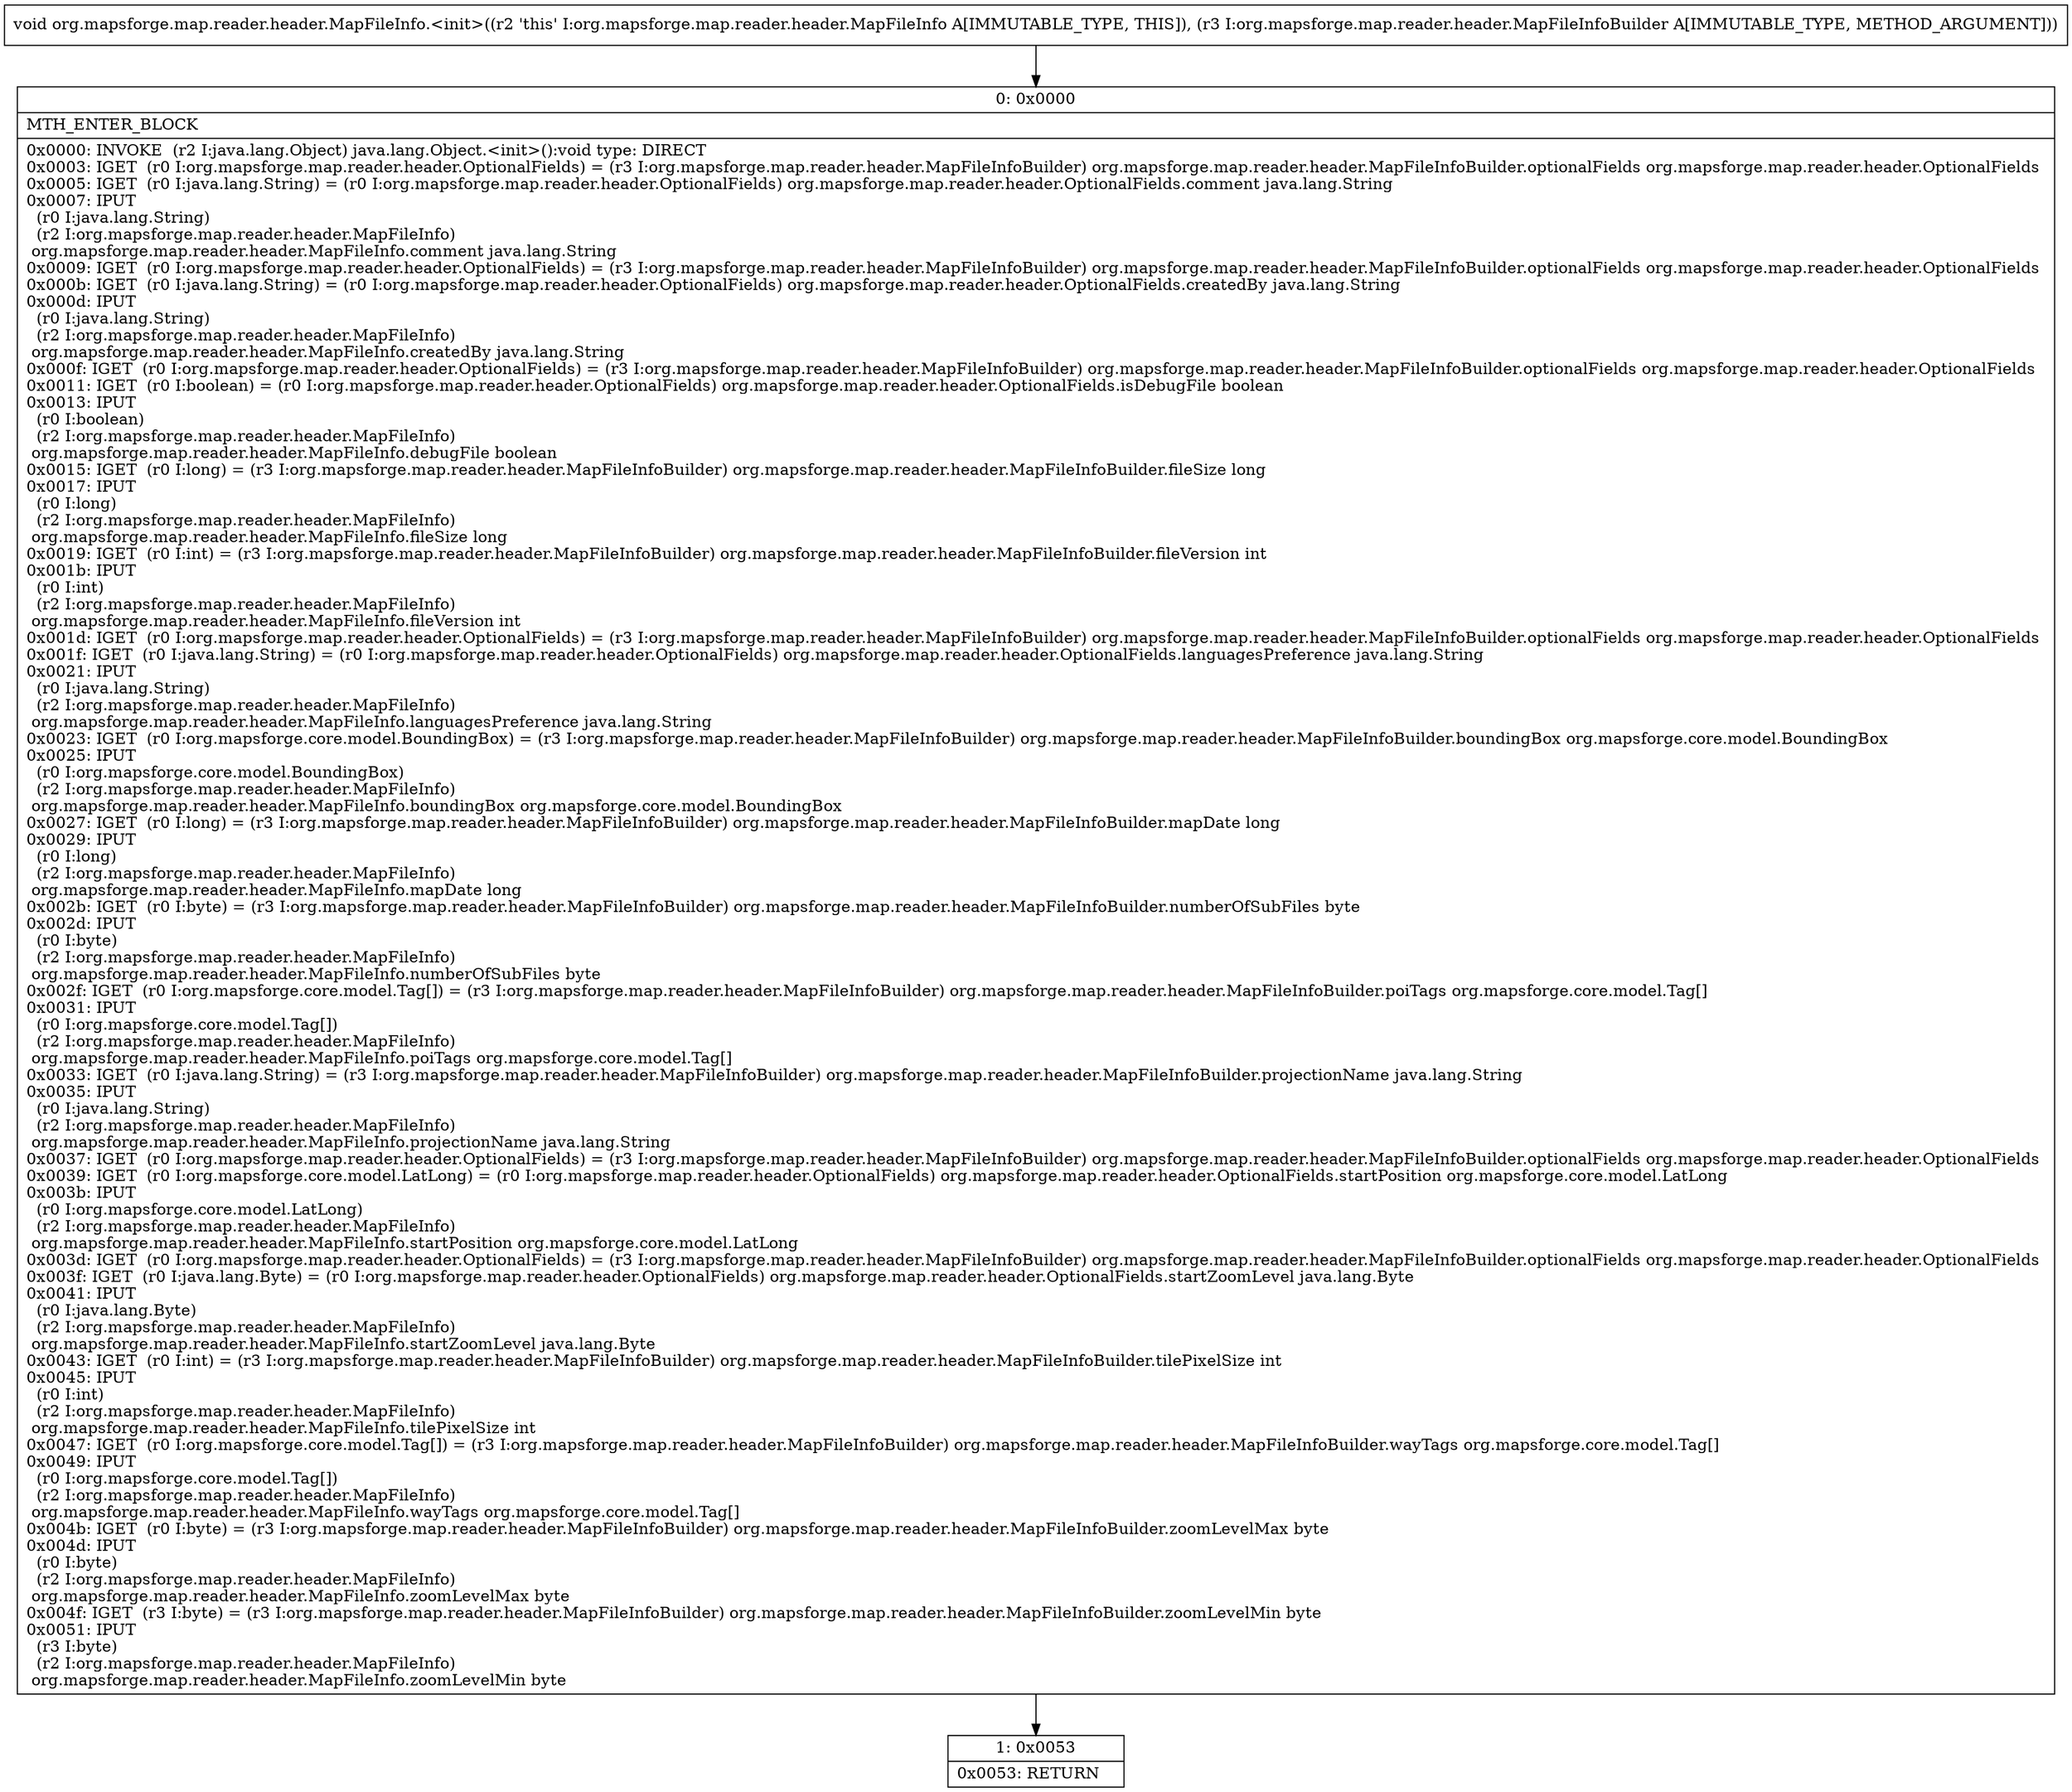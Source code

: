 digraph "CFG fororg.mapsforge.map.reader.header.MapFileInfo.\<init\>(Lorg\/mapsforge\/map\/reader\/header\/MapFileInfoBuilder;)V" {
Node_0 [shape=record,label="{0\:\ 0x0000|MTH_ENTER_BLOCK\l|0x0000: INVOKE  (r2 I:java.lang.Object) java.lang.Object.\<init\>():void type: DIRECT \l0x0003: IGET  (r0 I:org.mapsforge.map.reader.header.OptionalFields) = (r3 I:org.mapsforge.map.reader.header.MapFileInfoBuilder) org.mapsforge.map.reader.header.MapFileInfoBuilder.optionalFields org.mapsforge.map.reader.header.OptionalFields \l0x0005: IGET  (r0 I:java.lang.String) = (r0 I:org.mapsforge.map.reader.header.OptionalFields) org.mapsforge.map.reader.header.OptionalFields.comment java.lang.String \l0x0007: IPUT  \l  (r0 I:java.lang.String)\l  (r2 I:org.mapsforge.map.reader.header.MapFileInfo)\l org.mapsforge.map.reader.header.MapFileInfo.comment java.lang.String \l0x0009: IGET  (r0 I:org.mapsforge.map.reader.header.OptionalFields) = (r3 I:org.mapsforge.map.reader.header.MapFileInfoBuilder) org.mapsforge.map.reader.header.MapFileInfoBuilder.optionalFields org.mapsforge.map.reader.header.OptionalFields \l0x000b: IGET  (r0 I:java.lang.String) = (r0 I:org.mapsforge.map.reader.header.OptionalFields) org.mapsforge.map.reader.header.OptionalFields.createdBy java.lang.String \l0x000d: IPUT  \l  (r0 I:java.lang.String)\l  (r2 I:org.mapsforge.map.reader.header.MapFileInfo)\l org.mapsforge.map.reader.header.MapFileInfo.createdBy java.lang.String \l0x000f: IGET  (r0 I:org.mapsforge.map.reader.header.OptionalFields) = (r3 I:org.mapsforge.map.reader.header.MapFileInfoBuilder) org.mapsforge.map.reader.header.MapFileInfoBuilder.optionalFields org.mapsforge.map.reader.header.OptionalFields \l0x0011: IGET  (r0 I:boolean) = (r0 I:org.mapsforge.map.reader.header.OptionalFields) org.mapsforge.map.reader.header.OptionalFields.isDebugFile boolean \l0x0013: IPUT  \l  (r0 I:boolean)\l  (r2 I:org.mapsforge.map.reader.header.MapFileInfo)\l org.mapsforge.map.reader.header.MapFileInfo.debugFile boolean \l0x0015: IGET  (r0 I:long) = (r3 I:org.mapsforge.map.reader.header.MapFileInfoBuilder) org.mapsforge.map.reader.header.MapFileInfoBuilder.fileSize long \l0x0017: IPUT  \l  (r0 I:long)\l  (r2 I:org.mapsforge.map.reader.header.MapFileInfo)\l org.mapsforge.map.reader.header.MapFileInfo.fileSize long \l0x0019: IGET  (r0 I:int) = (r3 I:org.mapsforge.map.reader.header.MapFileInfoBuilder) org.mapsforge.map.reader.header.MapFileInfoBuilder.fileVersion int \l0x001b: IPUT  \l  (r0 I:int)\l  (r2 I:org.mapsforge.map.reader.header.MapFileInfo)\l org.mapsforge.map.reader.header.MapFileInfo.fileVersion int \l0x001d: IGET  (r0 I:org.mapsforge.map.reader.header.OptionalFields) = (r3 I:org.mapsforge.map.reader.header.MapFileInfoBuilder) org.mapsforge.map.reader.header.MapFileInfoBuilder.optionalFields org.mapsforge.map.reader.header.OptionalFields \l0x001f: IGET  (r0 I:java.lang.String) = (r0 I:org.mapsforge.map.reader.header.OptionalFields) org.mapsforge.map.reader.header.OptionalFields.languagesPreference java.lang.String \l0x0021: IPUT  \l  (r0 I:java.lang.String)\l  (r2 I:org.mapsforge.map.reader.header.MapFileInfo)\l org.mapsforge.map.reader.header.MapFileInfo.languagesPreference java.lang.String \l0x0023: IGET  (r0 I:org.mapsforge.core.model.BoundingBox) = (r3 I:org.mapsforge.map.reader.header.MapFileInfoBuilder) org.mapsforge.map.reader.header.MapFileInfoBuilder.boundingBox org.mapsforge.core.model.BoundingBox \l0x0025: IPUT  \l  (r0 I:org.mapsforge.core.model.BoundingBox)\l  (r2 I:org.mapsforge.map.reader.header.MapFileInfo)\l org.mapsforge.map.reader.header.MapFileInfo.boundingBox org.mapsforge.core.model.BoundingBox \l0x0027: IGET  (r0 I:long) = (r3 I:org.mapsforge.map.reader.header.MapFileInfoBuilder) org.mapsforge.map.reader.header.MapFileInfoBuilder.mapDate long \l0x0029: IPUT  \l  (r0 I:long)\l  (r2 I:org.mapsforge.map.reader.header.MapFileInfo)\l org.mapsforge.map.reader.header.MapFileInfo.mapDate long \l0x002b: IGET  (r0 I:byte) = (r3 I:org.mapsforge.map.reader.header.MapFileInfoBuilder) org.mapsforge.map.reader.header.MapFileInfoBuilder.numberOfSubFiles byte \l0x002d: IPUT  \l  (r0 I:byte)\l  (r2 I:org.mapsforge.map.reader.header.MapFileInfo)\l org.mapsforge.map.reader.header.MapFileInfo.numberOfSubFiles byte \l0x002f: IGET  (r0 I:org.mapsforge.core.model.Tag[]) = (r3 I:org.mapsforge.map.reader.header.MapFileInfoBuilder) org.mapsforge.map.reader.header.MapFileInfoBuilder.poiTags org.mapsforge.core.model.Tag[] \l0x0031: IPUT  \l  (r0 I:org.mapsforge.core.model.Tag[])\l  (r2 I:org.mapsforge.map.reader.header.MapFileInfo)\l org.mapsforge.map.reader.header.MapFileInfo.poiTags org.mapsforge.core.model.Tag[] \l0x0033: IGET  (r0 I:java.lang.String) = (r3 I:org.mapsforge.map.reader.header.MapFileInfoBuilder) org.mapsforge.map.reader.header.MapFileInfoBuilder.projectionName java.lang.String \l0x0035: IPUT  \l  (r0 I:java.lang.String)\l  (r2 I:org.mapsforge.map.reader.header.MapFileInfo)\l org.mapsforge.map.reader.header.MapFileInfo.projectionName java.lang.String \l0x0037: IGET  (r0 I:org.mapsforge.map.reader.header.OptionalFields) = (r3 I:org.mapsforge.map.reader.header.MapFileInfoBuilder) org.mapsforge.map.reader.header.MapFileInfoBuilder.optionalFields org.mapsforge.map.reader.header.OptionalFields \l0x0039: IGET  (r0 I:org.mapsforge.core.model.LatLong) = (r0 I:org.mapsforge.map.reader.header.OptionalFields) org.mapsforge.map.reader.header.OptionalFields.startPosition org.mapsforge.core.model.LatLong \l0x003b: IPUT  \l  (r0 I:org.mapsforge.core.model.LatLong)\l  (r2 I:org.mapsforge.map.reader.header.MapFileInfo)\l org.mapsforge.map.reader.header.MapFileInfo.startPosition org.mapsforge.core.model.LatLong \l0x003d: IGET  (r0 I:org.mapsforge.map.reader.header.OptionalFields) = (r3 I:org.mapsforge.map.reader.header.MapFileInfoBuilder) org.mapsforge.map.reader.header.MapFileInfoBuilder.optionalFields org.mapsforge.map.reader.header.OptionalFields \l0x003f: IGET  (r0 I:java.lang.Byte) = (r0 I:org.mapsforge.map.reader.header.OptionalFields) org.mapsforge.map.reader.header.OptionalFields.startZoomLevel java.lang.Byte \l0x0041: IPUT  \l  (r0 I:java.lang.Byte)\l  (r2 I:org.mapsforge.map.reader.header.MapFileInfo)\l org.mapsforge.map.reader.header.MapFileInfo.startZoomLevel java.lang.Byte \l0x0043: IGET  (r0 I:int) = (r3 I:org.mapsforge.map.reader.header.MapFileInfoBuilder) org.mapsforge.map.reader.header.MapFileInfoBuilder.tilePixelSize int \l0x0045: IPUT  \l  (r0 I:int)\l  (r2 I:org.mapsforge.map.reader.header.MapFileInfo)\l org.mapsforge.map.reader.header.MapFileInfo.tilePixelSize int \l0x0047: IGET  (r0 I:org.mapsforge.core.model.Tag[]) = (r3 I:org.mapsforge.map.reader.header.MapFileInfoBuilder) org.mapsforge.map.reader.header.MapFileInfoBuilder.wayTags org.mapsforge.core.model.Tag[] \l0x0049: IPUT  \l  (r0 I:org.mapsforge.core.model.Tag[])\l  (r2 I:org.mapsforge.map.reader.header.MapFileInfo)\l org.mapsforge.map.reader.header.MapFileInfo.wayTags org.mapsforge.core.model.Tag[] \l0x004b: IGET  (r0 I:byte) = (r3 I:org.mapsforge.map.reader.header.MapFileInfoBuilder) org.mapsforge.map.reader.header.MapFileInfoBuilder.zoomLevelMax byte \l0x004d: IPUT  \l  (r0 I:byte)\l  (r2 I:org.mapsforge.map.reader.header.MapFileInfo)\l org.mapsforge.map.reader.header.MapFileInfo.zoomLevelMax byte \l0x004f: IGET  (r3 I:byte) = (r3 I:org.mapsforge.map.reader.header.MapFileInfoBuilder) org.mapsforge.map.reader.header.MapFileInfoBuilder.zoomLevelMin byte \l0x0051: IPUT  \l  (r3 I:byte)\l  (r2 I:org.mapsforge.map.reader.header.MapFileInfo)\l org.mapsforge.map.reader.header.MapFileInfo.zoomLevelMin byte \l}"];
Node_1 [shape=record,label="{1\:\ 0x0053|0x0053: RETURN   \l}"];
MethodNode[shape=record,label="{void org.mapsforge.map.reader.header.MapFileInfo.\<init\>((r2 'this' I:org.mapsforge.map.reader.header.MapFileInfo A[IMMUTABLE_TYPE, THIS]), (r3 I:org.mapsforge.map.reader.header.MapFileInfoBuilder A[IMMUTABLE_TYPE, METHOD_ARGUMENT])) }"];
MethodNode -> Node_0;
Node_0 -> Node_1;
}

